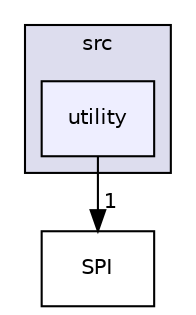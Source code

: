 digraph "Arduino/Libraries/SD/src/utility" {
  compound=true
  node [ fontsize="10", fontname="Helvetica"];
  edge [ labelfontsize="10", labelfontname="Helvetica"];
  subgraph clusterdir_43f50f74b87b3ecfbdd6c3a4f79e3d45 {
    graph [ bgcolor="#ddddee", pencolor="black", label="src" fontname="Helvetica", fontsize="10", URL="dir_43f50f74b87b3ecfbdd6c3a4f79e3d45.html"]
  dir_a5d79d57ade7edf0b9c7ff694622de5e [shape=box, label="utility", style="filled", fillcolor="#eeeeff", pencolor="black", URL="dir_a5d79d57ade7edf0b9c7ff694622de5e.html"];
  }
  dir_6d0df9b42be73f9bd3e8c964ce36df30 [shape=box label="SPI" URL="dir_6d0df9b42be73f9bd3e8c964ce36df30.html"];
  dir_a5d79d57ade7edf0b9c7ff694622de5e->dir_6d0df9b42be73f9bd3e8c964ce36df30 [headlabel="1", labeldistance=1.5 headhref="dir_000029_000030.html"];
}
